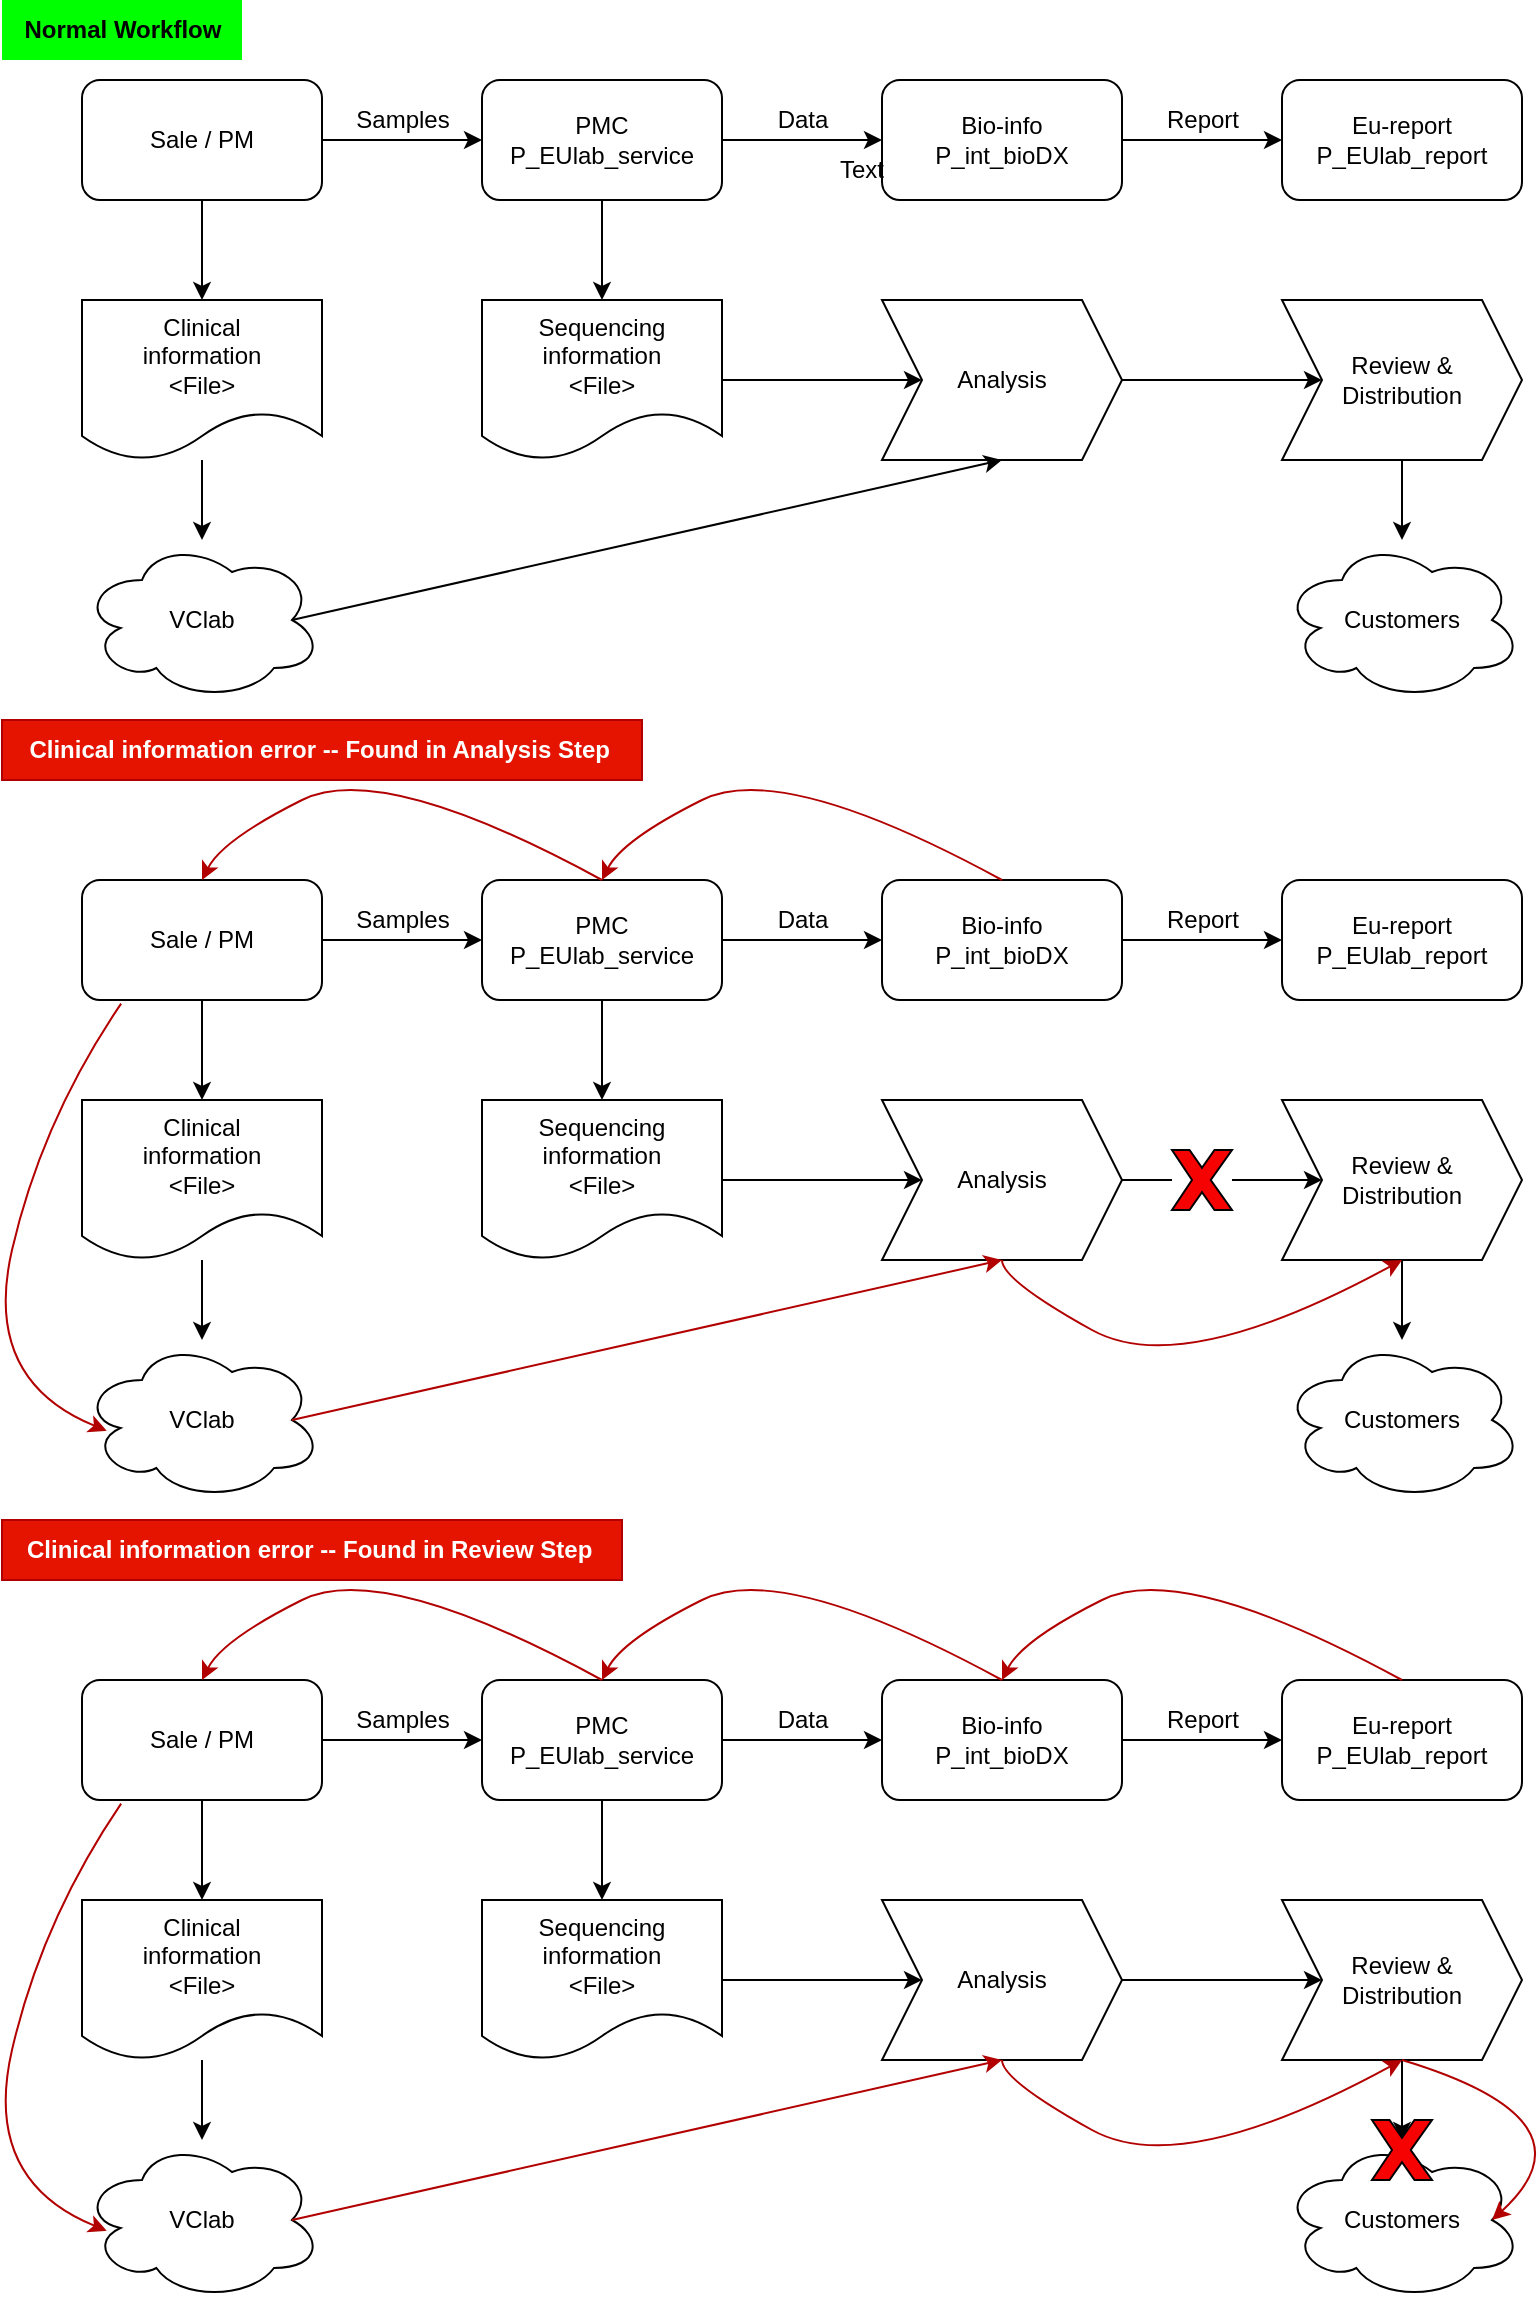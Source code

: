 <mxfile version="20.8.1" type="github">
  <diagram id="rRr0c2U1UHfbdq3jpp5H" name="第 1 页">
    <mxGraphModel dx="1050" dy="581" grid="1" gridSize="10" guides="1" tooltips="1" connect="1" arrows="1" fold="1" page="1" pageScale="1" pageWidth="827" pageHeight="1169" math="0" shadow="0">
      <root>
        <mxCell id="0" />
        <mxCell id="1" parent="0" />
        <mxCell id="qO0as0IfbImYEmzY0A7J-7" value="" style="edgeStyle=orthogonalEdgeStyle;rounded=0;orthogonalLoop=1;jettySize=auto;html=1;" parent="1" source="qO0as0IfbImYEmzY0A7J-4" target="qO0as0IfbImYEmzY0A7J-6" edge="1">
          <mxGeometry relative="1" as="geometry" />
        </mxCell>
        <mxCell id="qO0as0IfbImYEmzY0A7J-17" value="" style="edgeStyle=orthogonalEdgeStyle;rounded=0;orthogonalLoop=1;jettySize=auto;html=1;" parent="1" source="qO0as0IfbImYEmzY0A7J-4" target="qO0as0IfbImYEmzY0A7J-16" edge="1">
          <mxGeometry relative="1" as="geometry" />
        </mxCell>
        <mxCell id="qO0as0IfbImYEmzY0A7J-4" value="Sale / PM" style="rounded=1;whiteSpace=wrap;html=1;" parent="1" vertex="1">
          <mxGeometry x="40" y="40" width="120" height="60" as="geometry" />
        </mxCell>
        <mxCell id="qO0as0IfbImYEmzY0A7J-9" value="" style="edgeStyle=orthogonalEdgeStyle;rounded=0;orthogonalLoop=1;jettySize=auto;html=1;" parent="1" source="qO0as0IfbImYEmzY0A7J-6" target="qO0as0IfbImYEmzY0A7J-8" edge="1">
          <mxGeometry relative="1" as="geometry" />
        </mxCell>
        <mxCell id="qO0as0IfbImYEmzY0A7J-18" value="" style="edgeStyle=orthogonalEdgeStyle;rounded=0;orthogonalLoop=1;jettySize=auto;html=1;" parent="1" source="qO0as0IfbImYEmzY0A7J-6" target="qO0as0IfbImYEmzY0A7J-15" edge="1">
          <mxGeometry relative="1" as="geometry" />
        </mxCell>
        <mxCell id="qO0as0IfbImYEmzY0A7J-6" value="PMC&lt;br&gt;P_EUlab_service" style="rounded=1;whiteSpace=wrap;html=1;" parent="1" vertex="1">
          <mxGeometry x="240" y="40" width="120" height="60" as="geometry" />
        </mxCell>
        <mxCell id="qO0as0IfbImYEmzY0A7J-12" value="" style="edgeStyle=orthogonalEdgeStyle;rounded=0;orthogonalLoop=1;jettySize=auto;html=1;" parent="1" source="qO0as0IfbImYEmzY0A7J-8" target="qO0as0IfbImYEmzY0A7J-11" edge="1">
          <mxGeometry relative="1" as="geometry" />
        </mxCell>
        <mxCell id="qO0as0IfbImYEmzY0A7J-8" value="Bio-info&lt;br&gt;P_int_bioDX" style="rounded=1;whiteSpace=wrap;html=1;" parent="1" vertex="1">
          <mxGeometry x="440" y="40" width="120" height="60" as="geometry" />
        </mxCell>
        <mxCell id="qO0as0IfbImYEmzY0A7J-11" value="&lt;span lang=&quot;EN-US&quot;&gt;Eu-report&lt;br&gt;P_EUlab_report&lt;br&gt;&lt;/span&gt;" style="rounded=1;whiteSpace=wrap;html=1;" parent="1" vertex="1">
          <mxGeometry x="640" y="40" width="120" height="60" as="geometry" />
        </mxCell>
        <mxCell id="qO0as0IfbImYEmzY0A7J-24" value="" style="edgeStyle=orthogonalEdgeStyle;rounded=0;orthogonalLoop=1;jettySize=auto;html=1;" parent="1" source="qO0as0IfbImYEmzY0A7J-15" target="qO0as0IfbImYEmzY0A7J-21" edge="1">
          <mxGeometry relative="1" as="geometry" />
        </mxCell>
        <mxCell id="qO0as0IfbImYEmzY0A7J-15" value="&lt;div&gt;Sequencing&lt;/div&gt;&lt;div&gt;information&lt;/div&gt;&lt;div&gt;&amp;lt;File&amp;gt;&lt;/div&gt;" style="shape=document;whiteSpace=wrap;html=1;boundedLbl=1;" parent="1" vertex="1">
          <mxGeometry x="240" y="150" width="120" height="80" as="geometry" />
        </mxCell>
        <mxCell id="qO0as0IfbImYEmzY0A7J-20" value="" style="edgeStyle=orthogonalEdgeStyle;rounded=0;orthogonalLoop=1;jettySize=auto;html=1;" parent="1" source="qO0as0IfbImYEmzY0A7J-16" target="qO0as0IfbImYEmzY0A7J-19" edge="1">
          <mxGeometry relative="1" as="geometry" />
        </mxCell>
        <mxCell id="qO0as0IfbImYEmzY0A7J-16" value="&lt;div&gt;Clinical&lt;/div&gt;&lt;div&gt;information&lt;/div&gt;&lt;div&gt;&amp;lt;File&amp;gt;&lt;br&gt;&lt;/div&gt;" style="shape=document;whiteSpace=wrap;html=1;boundedLbl=1;" parent="1" vertex="1">
          <mxGeometry x="40" y="150" width="120" height="80" as="geometry" />
        </mxCell>
        <mxCell id="qO0as0IfbImYEmzY0A7J-19" value="VClab" style="ellipse;shape=cloud;whiteSpace=wrap;html=1;" parent="1" vertex="1">
          <mxGeometry x="40" y="270" width="120" height="80" as="geometry" />
        </mxCell>
        <mxCell id="qO0as0IfbImYEmzY0A7J-29" value="" style="edgeStyle=orthogonalEdgeStyle;rounded=0;orthogonalLoop=1;jettySize=auto;html=1;entryX=0;entryY=0.5;entryDx=0;entryDy=0;" parent="1" source="qO0as0IfbImYEmzY0A7J-21" target="qO0as0IfbImYEmzY0A7J-30" edge="1">
          <mxGeometry relative="1" as="geometry">
            <mxPoint x="640" y="190" as="targetPoint" />
          </mxGeometry>
        </mxCell>
        <mxCell id="qO0as0IfbImYEmzY0A7J-21" value="Analysis" style="shape=step;perimeter=stepPerimeter;whiteSpace=wrap;html=1;fixedSize=1;" parent="1" vertex="1">
          <mxGeometry x="440" y="150" width="120" height="80" as="geometry" />
        </mxCell>
        <mxCell id="qO0as0IfbImYEmzY0A7J-23" value="" style="endArrow=classic;html=1;rounded=0;exitX=0.875;exitY=0.5;exitDx=0;exitDy=0;exitPerimeter=0;entryX=0.5;entryY=1;entryDx=0;entryDy=0;" parent="1" source="qO0as0IfbImYEmzY0A7J-19" target="qO0as0IfbImYEmzY0A7J-21" edge="1">
          <mxGeometry width="50" height="50" relative="1" as="geometry">
            <mxPoint x="380" y="300" as="sourcePoint" />
            <mxPoint x="430" y="250" as="targetPoint" />
          </mxGeometry>
        </mxCell>
        <mxCell id="qO0as0IfbImYEmzY0A7J-25" value="Samples" style="text;html=1;align=center;verticalAlign=middle;resizable=0;points=[];autosize=1;strokeColor=none;fillColor=none;" parent="1" vertex="1">
          <mxGeometry x="165" y="45" width="70" height="30" as="geometry" />
        </mxCell>
        <mxCell id="qO0as0IfbImYEmzY0A7J-26" value="Data" style="text;html=1;align=center;verticalAlign=middle;resizable=0;points=[];autosize=1;strokeColor=none;fillColor=none;" parent="1" vertex="1">
          <mxGeometry x="375" y="45" width="50" height="30" as="geometry" />
        </mxCell>
        <mxCell id="qO0as0IfbImYEmzY0A7J-27" value="Report" style="text;html=1;align=center;verticalAlign=middle;resizable=0;points=[];autosize=1;strokeColor=none;fillColor=none;" parent="1" vertex="1">
          <mxGeometry x="570" y="45" width="60" height="30" as="geometry" />
        </mxCell>
        <mxCell id="F34jK4Jfgc-BQhnAA4rH-4" value="" style="edgeStyle=orthogonalEdgeStyle;rounded=0;orthogonalLoop=1;jettySize=auto;html=1;" edge="1" parent="1" source="qO0as0IfbImYEmzY0A7J-30" target="F34jK4Jfgc-BQhnAA4rH-3">
          <mxGeometry relative="1" as="geometry" />
        </mxCell>
        <mxCell id="qO0as0IfbImYEmzY0A7J-30" value="Review &amp;amp;&lt;br&gt;Distribution" style="shape=step;perimeter=stepPerimeter;whiteSpace=wrap;html=1;fixedSize=1;" parent="1" vertex="1">
          <mxGeometry x="640" y="150" width="120" height="80" as="geometry" />
        </mxCell>
        <mxCell id="O0JcoBQBD_hlxzk5tPrr-43" value="" style="edgeStyle=orthogonalEdgeStyle;rounded=0;orthogonalLoop=1;jettySize=auto;html=1;" parent="1" source="O0JcoBQBD_hlxzk5tPrr-45" target="O0JcoBQBD_hlxzk5tPrr-48" edge="1">
          <mxGeometry relative="1" as="geometry" />
        </mxCell>
        <mxCell id="O0JcoBQBD_hlxzk5tPrr-44" value="" style="edgeStyle=orthogonalEdgeStyle;rounded=0;orthogonalLoop=1;jettySize=auto;html=1;" parent="1" source="O0JcoBQBD_hlxzk5tPrr-45" target="O0JcoBQBD_hlxzk5tPrr-55" edge="1">
          <mxGeometry relative="1" as="geometry" />
        </mxCell>
        <mxCell id="O0JcoBQBD_hlxzk5tPrr-45" value="Sale / PM" style="rounded=1;whiteSpace=wrap;html=1;" parent="1" vertex="1">
          <mxGeometry x="40" y="440" width="120" height="60" as="geometry" />
        </mxCell>
        <mxCell id="O0JcoBQBD_hlxzk5tPrr-46" value="" style="edgeStyle=orthogonalEdgeStyle;rounded=0;orthogonalLoop=1;jettySize=auto;html=1;" parent="1" source="O0JcoBQBD_hlxzk5tPrr-48" target="O0JcoBQBD_hlxzk5tPrr-50" edge="1">
          <mxGeometry relative="1" as="geometry" />
        </mxCell>
        <mxCell id="O0JcoBQBD_hlxzk5tPrr-47" value="" style="edgeStyle=orthogonalEdgeStyle;rounded=0;orthogonalLoop=1;jettySize=auto;html=1;" parent="1" source="O0JcoBQBD_hlxzk5tPrr-48" target="O0JcoBQBD_hlxzk5tPrr-53" edge="1">
          <mxGeometry relative="1" as="geometry" />
        </mxCell>
        <mxCell id="O0JcoBQBD_hlxzk5tPrr-48" value="PMC&lt;br&gt;P_EUlab_service" style="rounded=1;whiteSpace=wrap;html=1;" parent="1" vertex="1">
          <mxGeometry x="240" y="440" width="120" height="60" as="geometry" />
        </mxCell>
        <mxCell id="O0JcoBQBD_hlxzk5tPrr-49" value="" style="edgeStyle=orthogonalEdgeStyle;rounded=0;orthogonalLoop=1;jettySize=auto;html=1;" parent="1" source="O0JcoBQBD_hlxzk5tPrr-50" target="O0JcoBQBD_hlxzk5tPrr-51" edge="1">
          <mxGeometry relative="1" as="geometry" />
        </mxCell>
        <mxCell id="O0JcoBQBD_hlxzk5tPrr-50" value="Bio-info&lt;br&gt;P_int_bioDX" style="rounded=1;whiteSpace=wrap;html=1;" parent="1" vertex="1">
          <mxGeometry x="440" y="440" width="120" height="60" as="geometry" />
        </mxCell>
        <mxCell id="O0JcoBQBD_hlxzk5tPrr-51" value="&lt;span lang=&quot;EN-US&quot;&gt;Eu-report&lt;br&gt;P_EUlab_report&lt;br&gt;&lt;/span&gt;" style="rounded=1;whiteSpace=wrap;html=1;" parent="1" vertex="1">
          <mxGeometry x="640" y="440" width="120" height="60" as="geometry" />
        </mxCell>
        <mxCell id="O0JcoBQBD_hlxzk5tPrr-52" value="" style="edgeStyle=orthogonalEdgeStyle;rounded=0;orthogonalLoop=1;jettySize=auto;html=1;" parent="1" source="O0JcoBQBD_hlxzk5tPrr-53" target="O0JcoBQBD_hlxzk5tPrr-58" edge="1">
          <mxGeometry relative="1" as="geometry" />
        </mxCell>
        <mxCell id="O0JcoBQBD_hlxzk5tPrr-53" value="&lt;div&gt;Sequencing&lt;/div&gt;&lt;div&gt;information&lt;/div&gt;&lt;div&gt;&amp;lt;File&amp;gt;&lt;/div&gt;" style="shape=document;whiteSpace=wrap;html=1;boundedLbl=1;" parent="1" vertex="1">
          <mxGeometry x="240" y="550" width="120" height="80" as="geometry" />
        </mxCell>
        <mxCell id="O0JcoBQBD_hlxzk5tPrr-54" value="" style="edgeStyle=orthogonalEdgeStyle;rounded=0;orthogonalLoop=1;jettySize=auto;html=1;" parent="1" source="O0JcoBQBD_hlxzk5tPrr-55" target="O0JcoBQBD_hlxzk5tPrr-56" edge="1">
          <mxGeometry relative="1" as="geometry" />
        </mxCell>
        <mxCell id="O0JcoBQBD_hlxzk5tPrr-55" value="&lt;div&gt;Clinical&lt;/div&gt;&lt;div&gt;information&lt;/div&gt;&lt;div&gt;&amp;lt;File&amp;gt;&lt;br&gt;&lt;/div&gt;" style="shape=document;whiteSpace=wrap;html=1;boundedLbl=1;" parent="1" vertex="1">
          <mxGeometry x="40" y="550" width="120" height="80" as="geometry" />
        </mxCell>
        <mxCell id="O0JcoBQBD_hlxzk5tPrr-56" value="VClab" style="ellipse;shape=cloud;whiteSpace=wrap;html=1;" parent="1" vertex="1">
          <mxGeometry x="40" y="670" width="120" height="80" as="geometry" />
        </mxCell>
        <mxCell id="F34jK4Jfgc-BQhnAA4rH-59" value="" style="edgeStyle=orthogonalEdgeStyle;rounded=0;orthogonalLoop=1;jettySize=auto;html=1;startArrow=none;" edge="1" parent="1" source="F34jK4Jfgc-BQhnAA4rH-66" target="O0JcoBQBD_hlxzk5tPrr-63">
          <mxGeometry relative="1" as="geometry" />
        </mxCell>
        <mxCell id="O0JcoBQBD_hlxzk5tPrr-58" value="Analysis" style="shape=step;perimeter=stepPerimeter;whiteSpace=wrap;html=1;fixedSize=1;" parent="1" vertex="1">
          <mxGeometry x="440" y="550" width="120" height="80" as="geometry" />
        </mxCell>
        <mxCell id="O0JcoBQBD_hlxzk5tPrr-59" value="" style="endArrow=classic;html=1;rounded=0;exitX=0.875;exitY=0.5;exitDx=0;exitDy=0;exitPerimeter=0;entryX=0.5;entryY=1;entryDx=0;entryDy=0;fillColor=#e51400;strokeColor=#B20000;" parent="1" source="O0JcoBQBD_hlxzk5tPrr-56" target="O0JcoBQBD_hlxzk5tPrr-58" edge="1">
          <mxGeometry width="50" height="50" relative="1" as="geometry">
            <mxPoint x="380" y="700" as="sourcePoint" />
            <mxPoint x="430" y="650" as="targetPoint" />
          </mxGeometry>
        </mxCell>
        <mxCell id="O0JcoBQBD_hlxzk5tPrr-60" value="Samples" style="text;html=1;align=center;verticalAlign=middle;resizable=0;points=[];autosize=1;strokeColor=none;fillColor=none;" parent="1" vertex="1">
          <mxGeometry x="165" y="445" width="70" height="30" as="geometry" />
        </mxCell>
        <mxCell id="O0JcoBQBD_hlxzk5tPrr-61" value="Data" style="text;html=1;align=center;verticalAlign=middle;resizable=0;points=[];autosize=1;strokeColor=none;fillColor=none;" parent="1" vertex="1">
          <mxGeometry x="375" y="445" width="50" height="30" as="geometry" />
        </mxCell>
        <mxCell id="O0JcoBQBD_hlxzk5tPrr-62" value="Report" style="text;html=1;align=center;verticalAlign=middle;resizable=0;points=[];autosize=1;strokeColor=none;fillColor=none;" parent="1" vertex="1">
          <mxGeometry x="570" y="445" width="60" height="30" as="geometry" />
        </mxCell>
        <mxCell id="F34jK4Jfgc-BQhnAA4rH-2" value="" style="edgeStyle=orthogonalEdgeStyle;rounded=0;orthogonalLoop=1;jettySize=auto;html=1;" edge="1" parent="1" source="O0JcoBQBD_hlxzk5tPrr-63" target="F34jK4Jfgc-BQhnAA4rH-1">
          <mxGeometry relative="1" as="geometry" />
        </mxCell>
        <mxCell id="O0JcoBQBD_hlxzk5tPrr-63" value="Review &amp;amp;&lt;br&gt;Distribution" style="shape=step;perimeter=stepPerimeter;whiteSpace=wrap;html=1;fixedSize=1;" parent="1" vertex="1">
          <mxGeometry x="640" y="550" width="120" height="80" as="geometry" />
        </mxCell>
        <mxCell id="f3l5IWLOO_sG8IGpxc0v-9" value="" style="curved=1;endArrow=classic;html=1;rounded=0;exitX=0.5;exitY=0;exitDx=0;exitDy=0;entryX=0.5;entryY=0;entryDx=0;entryDy=0;fillColor=#e51400;strokeColor=#B20000;" parent="1" source="O0JcoBQBD_hlxzk5tPrr-50" target="O0JcoBQBD_hlxzk5tPrr-48" edge="1">
          <mxGeometry width="50" height="50" relative="1" as="geometry">
            <mxPoint x="310" y="510" as="sourcePoint" />
            <mxPoint x="360" y="460" as="targetPoint" />
            <Array as="points">
              <mxPoint x="390" y="380" />
              <mxPoint x="310" y="420" />
            </Array>
          </mxGeometry>
        </mxCell>
        <mxCell id="f3l5IWLOO_sG8IGpxc0v-12" value="" style="curved=1;endArrow=classic;html=1;rounded=0;exitX=0.5;exitY=0;exitDx=0;exitDy=0;entryX=0.5;entryY=0;entryDx=0;entryDy=0;fillColor=#e51400;strokeColor=#B20000;" parent="1" edge="1">
          <mxGeometry width="50" height="50" relative="1" as="geometry">
            <mxPoint x="300" y="440" as="sourcePoint" />
            <mxPoint x="100" y="440" as="targetPoint" />
            <Array as="points">
              <mxPoint x="190" y="380" />
              <mxPoint x="110" y="420" />
            </Array>
          </mxGeometry>
        </mxCell>
        <mxCell id="xVgD8o6w2RCX4fpeJwYQ-1" value="" style="curved=1;endArrow=classic;html=1;rounded=0;entryX=0.103;entryY=0.567;entryDx=0;entryDy=0;entryPerimeter=0;exitX=0.163;exitY=1.03;exitDx=0;exitDy=0;exitPerimeter=0;fillColor=#e51400;strokeColor=#B20000;" parent="1" source="O0JcoBQBD_hlxzk5tPrr-45" target="O0JcoBQBD_hlxzk5tPrr-56" edge="1">
          <mxGeometry width="50" height="50" relative="1" as="geometry">
            <mxPoint x="30" y="590" as="sourcePoint" />
            <mxPoint x="20" y="810" as="targetPoint" />
            <Array as="points">
              <mxPoint x="20" y="560" />
              <mxPoint x="-10" y="690" />
            </Array>
          </mxGeometry>
        </mxCell>
        <mxCell id="iiiDpXnooGa1ZJ5jJF0Z-1" value="" style="edgeStyle=orthogonalEdgeStyle;rounded=0;orthogonalLoop=1;jettySize=auto;html=1;" parent="1" source="iiiDpXnooGa1ZJ5jJF0Z-3" target="iiiDpXnooGa1ZJ5jJF0Z-6" edge="1">
          <mxGeometry relative="1" as="geometry" />
        </mxCell>
        <mxCell id="iiiDpXnooGa1ZJ5jJF0Z-2" value="" style="edgeStyle=orthogonalEdgeStyle;rounded=0;orthogonalLoop=1;jettySize=auto;html=1;" parent="1" source="iiiDpXnooGa1ZJ5jJF0Z-3" target="iiiDpXnooGa1ZJ5jJF0Z-13" edge="1">
          <mxGeometry relative="1" as="geometry" />
        </mxCell>
        <mxCell id="iiiDpXnooGa1ZJ5jJF0Z-3" value="Sale / PM" style="rounded=1;whiteSpace=wrap;html=1;" parent="1" vertex="1">
          <mxGeometry x="40" y="840" width="120" height="60" as="geometry" />
        </mxCell>
        <mxCell id="iiiDpXnooGa1ZJ5jJF0Z-4" value="" style="edgeStyle=orthogonalEdgeStyle;rounded=0;orthogonalLoop=1;jettySize=auto;html=1;" parent="1" source="iiiDpXnooGa1ZJ5jJF0Z-6" target="iiiDpXnooGa1ZJ5jJF0Z-8" edge="1">
          <mxGeometry relative="1" as="geometry" />
        </mxCell>
        <mxCell id="iiiDpXnooGa1ZJ5jJF0Z-5" value="" style="edgeStyle=orthogonalEdgeStyle;rounded=0;orthogonalLoop=1;jettySize=auto;html=1;" parent="1" source="iiiDpXnooGa1ZJ5jJF0Z-6" target="iiiDpXnooGa1ZJ5jJF0Z-11" edge="1">
          <mxGeometry relative="1" as="geometry" />
        </mxCell>
        <mxCell id="iiiDpXnooGa1ZJ5jJF0Z-6" value="PMC&lt;br&gt;P_EUlab_service" style="rounded=1;whiteSpace=wrap;html=1;" parent="1" vertex="1">
          <mxGeometry x="240" y="840" width="120" height="60" as="geometry" />
        </mxCell>
        <mxCell id="iiiDpXnooGa1ZJ5jJF0Z-7" value="" style="edgeStyle=orthogonalEdgeStyle;rounded=0;orthogonalLoop=1;jettySize=auto;html=1;" parent="1" source="iiiDpXnooGa1ZJ5jJF0Z-8" target="iiiDpXnooGa1ZJ5jJF0Z-9" edge="1">
          <mxGeometry relative="1" as="geometry" />
        </mxCell>
        <mxCell id="iiiDpXnooGa1ZJ5jJF0Z-8" value="Bio-info&lt;br&gt;P_int_bioDX" style="rounded=1;whiteSpace=wrap;html=1;" parent="1" vertex="1">
          <mxGeometry x="440" y="840" width="120" height="60" as="geometry" />
        </mxCell>
        <mxCell id="iiiDpXnooGa1ZJ5jJF0Z-9" value="&lt;span lang=&quot;EN-US&quot;&gt;Eu-report&lt;br&gt;P_EUlab_report&lt;br&gt;&lt;/span&gt;" style="rounded=1;whiteSpace=wrap;html=1;" parent="1" vertex="1">
          <mxGeometry x="640" y="840" width="120" height="60" as="geometry" />
        </mxCell>
        <mxCell id="iiiDpXnooGa1ZJ5jJF0Z-10" value="" style="edgeStyle=orthogonalEdgeStyle;rounded=0;orthogonalLoop=1;jettySize=auto;html=1;" parent="1" source="iiiDpXnooGa1ZJ5jJF0Z-11" target="iiiDpXnooGa1ZJ5jJF0Z-16" edge="1">
          <mxGeometry relative="1" as="geometry" />
        </mxCell>
        <mxCell id="iiiDpXnooGa1ZJ5jJF0Z-11" value="&lt;div&gt;Sequencing&lt;/div&gt;&lt;div&gt;information&lt;/div&gt;&lt;div&gt;&amp;lt;File&amp;gt;&lt;/div&gt;" style="shape=document;whiteSpace=wrap;html=1;boundedLbl=1;" parent="1" vertex="1">
          <mxGeometry x="240" y="950" width="120" height="80" as="geometry" />
        </mxCell>
        <mxCell id="iiiDpXnooGa1ZJ5jJF0Z-12" value="" style="edgeStyle=orthogonalEdgeStyle;rounded=0;orthogonalLoop=1;jettySize=auto;html=1;" parent="1" source="iiiDpXnooGa1ZJ5jJF0Z-13" target="iiiDpXnooGa1ZJ5jJF0Z-14" edge="1">
          <mxGeometry relative="1" as="geometry" />
        </mxCell>
        <mxCell id="iiiDpXnooGa1ZJ5jJF0Z-13" value="&lt;div&gt;Clinical&lt;/div&gt;&lt;div&gt;information&lt;/div&gt;&lt;div&gt;&amp;lt;File&amp;gt;&lt;br&gt;&lt;/div&gt;" style="shape=document;whiteSpace=wrap;html=1;boundedLbl=1;" parent="1" vertex="1">
          <mxGeometry x="40" y="950" width="120" height="80" as="geometry" />
        </mxCell>
        <mxCell id="iiiDpXnooGa1ZJ5jJF0Z-14" value="VClab" style="ellipse;shape=cloud;whiteSpace=wrap;html=1;" parent="1" vertex="1">
          <mxGeometry x="40" y="1070" width="120" height="80" as="geometry" />
        </mxCell>
        <mxCell id="iiiDpXnooGa1ZJ5jJF0Z-15" value="" style="edgeStyle=orthogonalEdgeStyle;rounded=0;orthogonalLoop=1;jettySize=auto;html=1;entryX=0;entryY=0.5;entryDx=0;entryDy=0;" parent="1" source="iiiDpXnooGa1ZJ5jJF0Z-16" target="iiiDpXnooGa1ZJ5jJF0Z-21" edge="1">
          <mxGeometry relative="1" as="geometry">
            <mxPoint x="640" y="990" as="targetPoint" />
          </mxGeometry>
        </mxCell>
        <mxCell id="iiiDpXnooGa1ZJ5jJF0Z-16" value="Analysis" style="shape=step;perimeter=stepPerimeter;whiteSpace=wrap;html=1;fixedSize=1;" parent="1" vertex="1">
          <mxGeometry x="440" y="950" width="120" height="80" as="geometry" />
        </mxCell>
        <mxCell id="iiiDpXnooGa1ZJ5jJF0Z-17" value="" style="endArrow=classic;html=1;rounded=0;exitX=0.875;exitY=0.5;exitDx=0;exitDy=0;exitPerimeter=0;entryX=0.5;entryY=1;entryDx=0;entryDy=0;fillColor=#e51400;strokeColor=#B20000;" parent="1" source="iiiDpXnooGa1ZJ5jJF0Z-14" target="iiiDpXnooGa1ZJ5jJF0Z-16" edge="1">
          <mxGeometry width="50" height="50" relative="1" as="geometry">
            <mxPoint x="380" y="1100" as="sourcePoint" />
            <mxPoint x="430" y="1050" as="targetPoint" />
          </mxGeometry>
        </mxCell>
        <mxCell id="iiiDpXnooGa1ZJ5jJF0Z-18" value="Samples" style="text;html=1;align=center;verticalAlign=middle;resizable=0;points=[];autosize=1;strokeColor=none;fillColor=none;" parent="1" vertex="1">
          <mxGeometry x="165" y="845" width="70" height="30" as="geometry" />
        </mxCell>
        <mxCell id="iiiDpXnooGa1ZJ5jJF0Z-19" value="Data" style="text;html=1;align=center;verticalAlign=middle;resizable=0;points=[];autosize=1;strokeColor=none;fillColor=none;" parent="1" vertex="1">
          <mxGeometry x="375" y="845" width="50" height="30" as="geometry" />
        </mxCell>
        <mxCell id="iiiDpXnooGa1ZJ5jJF0Z-20" value="Report" style="text;html=1;align=center;verticalAlign=middle;resizable=0;points=[];autosize=1;strokeColor=none;fillColor=none;" parent="1" vertex="1">
          <mxGeometry x="570" y="845" width="60" height="30" as="geometry" />
        </mxCell>
        <mxCell id="F34jK4Jfgc-BQhnAA4rH-53" value="" style="edgeStyle=orthogonalEdgeStyle;rounded=0;orthogonalLoop=1;jettySize=auto;html=1;" edge="1" parent="1" source="iiiDpXnooGa1ZJ5jJF0Z-21" target="F34jK4Jfgc-BQhnAA4rH-6">
          <mxGeometry relative="1" as="geometry" />
        </mxCell>
        <mxCell id="iiiDpXnooGa1ZJ5jJF0Z-21" value="Review &amp;amp;&lt;br&gt;Distribution" style="shape=step;perimeter=stepPerimeter;whiteSpace=wrap;html=1;fixedSize=1;" parent="1" vertex="1">
          <mxGeometry x="640" y="950" width="120" height="80" as="geometry" />
        </mxCell>
        <mxCell id="iiiDpXnooGa1ZJ5jJF0Z-22" value="" style="curved=1;endArrow=classic;html=1;rounded=0;exitX=0.5;exitY=0;exitDx=0;exitDy=0;entryX=0.5;entryY=0;entryDx=0;entryDy=0;fillColor=#e51400;strokeColor=#B20000;" parent="1" source="iiiDpXnooGa1ZJ5jJF0Z-8" target="iiiDpXnooGa1ZJ5jJF0Z-6" edge="1">
          <mxGeometry width="50" height="50" relative="1" as="geometry">
            <mxPoint x="310" y="910" as="sourcePoint" />
            <mxPoint x="360" y="860" as="targetPoint" />
            <Array as="points">
              <mxPoint x="390" y="780" />
              <mxPoint x="310" y="820" />
            </Array>
          </mxGeometry>
        </mxCell>
        <mxCell id="iiiDpXnooGa1ZJ5jJF0Z-23" value="" style="curved=1;endArrow=classic;html=1;rounded=0;exitX=0.5;exitY=0;exitDx=0;exitDy=0;entryX=0.5;entryY=0;entryDx=0;entryDy=0;fillColor=#e51400;strokeColor=#B20000;" parent="1" edge="1">
          <mxGeometry width="50" height="50" relative="1" as="geometry">
            <mxPoint x="300" y="840" as="sourcePoint" />
            <mxPoint x="100" y="840" as="targetPoint" />
            <Array as="points">
              <mxPoint x="190" y="780" />
              <mxPoint x="110" y="820" />
            </Array>
          </mxGeometry>
        </mxCell>
        <mxCell id="iiiDpXnooGa1ZJ5jJF0Z-24" value="" style="curved=1;endArrow=classic;html=1;rounded=0;entryX=0.103;entryY=0.567;entryDx=0;entryDy=0;entryPerimeter=0;exitX=0.163;exitY=1.03;exitDx=0;exitDy=0;exitPerimeter=0;fillColor=#e51400;strokeColor=#B20000;" parent="1" source="iiiDpXnooGa1ZJ5jJF0Z-3" target="iiiDpXnooGa1ZJ5jJF0Z-14" edge="1">
          <mxGeometry width="50" height="50" relative="1" as="geometry">
            <mxPoint x="30" y="990" as="sourcePoint" />
            <mxPoint x="20" y="1210" as="targetPoint" />
            <Array as="points">
              <mxPoint x="20" y="960" />
              <mxPoint x="-10" y="1090" />
            </Array>
          </mxGeometry>
        </mxCell>
        <mxCell id="iiiDpXnooGa1ZJ5jJF0Z-27" value="" style="curved=1;endArrow=classic;html=1;rounded=0;entryX=0.5;entryY=1;entryDx=0;entryDy=0;fillColor=#e51400;strokeColor=#B20000;" parent="1" target="O0JcoBQBD_hlxzk5tPrr-63" edge="1">
          <mxGeometry width="50" height="50" relative="1" as="geometry">
            <mxPoint x="500" y="630" as="sourcePoint" />
            <mxPoint x="690" y="660" as="targetPoint" />
            <Array as="points">
              <mxPoint x="500" y="640" />
              <mxPoint x="590" y="690" />
            </Array>
          </mxGeometry>
        </mxCell>
        <mxCell id="F34jK4Jfgc-BQhnAA4rH-1" value="Customers" style="ellipse;shape=cloud;whiteSpace=wrap;html=1;" vertex="1" parent="1">
          <mxGeometry x="640" y="670" width="120" height="80" as="geometry" />
        </mxCell>
        <mxCell id="F34jK4Jfgc-BQhnAA4rH-3" value="Customers" style="ellipse;shape=cloud;whiteSpace=wrap;html=1;" vertex="1" parent="1">
          <mxGeometry x="640" y="270" width="120" height="80" as="geometry" />
        </mxCell>
        <mxCell id="F34jK4Jfgc-BQhnAA4rH-6" value="Customers" style="ellipse;shape=cloud;whiteSpace=wrap;html=1;" vertex="1" parent="1">
          <mxGeometry x="640" y="1070" width="120" height="80" as="geometry" />
        </mxCell>
        <mxCell id="F34jK4Jfgc-BQhnAA4rH-15" value="" style="curved=1;endArrow=classic;html=1;rounded=0;exitX=0.5;exitY=0;exitDx=0;exitDy=0;entryX=0.5;entryY=0;entryDx=0;entryDy=0;fillColor=#e51400;strokeColor=#B20000;" edge="1" parent="1">
          <mxGeometry width="50" height="50" relative="1" as="geometry">
            <mxPoint x="700" y="840" as="sourcePoint" />
            <mxPoint x="500" y="840" as="targetPoint" />
            <Array as="points">
              <mxPoint x="590" y="780" />
              <mxPoint x="510" y="820" />
            </Array>
          </mxGeometry>
        </mxCell>
        <mxCell id="F34jK4Jfgc-BQhnAA4rH-22" value="" style="curved=1;endArrow=classic;html=1;rounded=0;entryX=0.5;entryY=1;entryDx=0;entryDy=0;fillColor=#e51400;strokeColor=#B20000;" edge="1" parent="1">
          <mxGeometry width="50" height="50" relative="1" as="geometry">
            <mxPoint x="500" y="1030" as="sourcePoint" />
            <mxPoint x="700" y="1030" as="targetPoint" />
            <Array as="points">
              <mxPoint x="500" y="1040" />
              <mxPoint x="590" y="1090" />
            </Array>
          </mxGeometry>
        </mxCell>
        <mxCell id="F34jK4Jfgc-BQhnAA4rH-31" value="" style="curved=1;endArrow=classic;html=1;rounded=0;entryX=0.875;entryY=0.5;entryDx=0;entryDy=0;fillColor=#e51400;strokeColor=#B20000;exitX=0.5;exitY=1;exitDx=0;exitDy=0;entryPerimeter=0;" edge="1" parent="1" source="iiiDpXnooGa1ZJ5jJF0Z-21" target="F34jK4Jfgc-BQhnAA4rH-6">
          <mxGeometry width="50" height="50" relative="1" as="geometry">
            <mxPoint x="610" y="1090" as="sourcePoint" />
            <mxPoint x="810" y="1090" as="targetPoint" />
            <Array as="points">
              <mxPoint x="800" y="1060" />
            </Array>
          </mxGeometry>
        </mxCell>
        <mxCell id="F34jK4Jfgc-BQhnAA4rH-57" value="" style="verticalLabelPosition=bottom;verticalAlign=top;html=1;shape=mxgraph.basic.x;fillStyle=auto;fillColor=#f70202;gradientColor=none;" vertex="1" parent="1">
          <mxGeometry x="685" y="1060" width="30" height="30" as="geometry" />
        </mxCell>
        <mxCell id="F34jK4Jfgc-BQhnAA4rH-68" value="" style="edgeStyle=orthogonalEdgeStyle;rounded=0;orthogonalLoop=1;jettySize=auto;html=1;endArrow=none;" edge="1" parent="1" source="O0JcoBQBD_hlxzk5tPrr-58" target="F34jK4Jfgc-BQhnAA4rH-66">
          <mxGeometry relative="1" as="geometry">
            <mxPoint x="560" y="590" as="sourcePoint" />
            <mxPoint x="660" y="590" as="targetPoint" />
          </mxGeometry>
        </mxCell>
        <mxCell id="F34jK4Jfgc-BQhnAA4rH-66" value="" style="verticalLabelPosition=bottom;verticalAlign=top;html=1;shape=mxgraph.basic.x;fillStyle=auto;fillColor=#f70202;gradientColor=none;" vertex="1" parent="1">
          <mxGeometry x="585" y="575" width="30" height="30" as="geometry" />
        </mxCell>
        <mxCell id="F34jK4Jfgc-BQhnAA4rH-74" value="Text" style="text;html=1;strokeColor=none;fillColor=none;align=center;verticalAlign=middle;whiteSpace=wrap;rounded=0;fillStyle=auto;" vertex="1" parent="1">
          <mxGeometry x="400" y="70" width="60" height="30" as="geometry" />
        </mxCell>
        <mxCell id="F34jK4Jfgc-BQhnAA4rH-75" value="Normal Workflow" style="text;html=1;align=center;verticalAlign=middle;resizable=0;points=[];autosize=1;strokeColor=none;fillColor=#00FF00;fillStyle=auto;fontStyle=1" vertex="1" parent="1">
          <mxGeometry width="120" height="30" as="geometry" />
        </mxCell>
        <mxCell id="F34jK4Jfgc-BQhnAA4rH-76" value="Clinical information error -- Found in Analysis Step&amp;nbsp;" style="text;html=1;align=center;verticalAlign=middle;resizable=0;points=[];autosize=1;strokeColor=#B20000;fillColor=#e51400;fillStyle=auto;fontStyle=1;fontColor=#ffffff;" vertex="1" parent="1">
          <mxGeometry y="360" width="320" height="30" as="geometry" />
        </mxCell>
        <mxCell id="F34jK4Jfgc-BQhnAA4rH-78" value="Clinical information error -- Found in Review Step&amp;nbsp;" style="text;html=1;align=center;verticalAlign=middle;resizable=0;points=[];autosize=1;strokeColor=#B20000;fillColor=#e51400;fillStyle=auto;fontStyle=1;fontColor=#ffffff;" vertex="1" parent="1">
          <mxGeometry y="760" width="310" height="30" as="geometry" />
        </mxCell>
      </root>
    </mxGraphModel>
  </diagram>
</mxfile>
